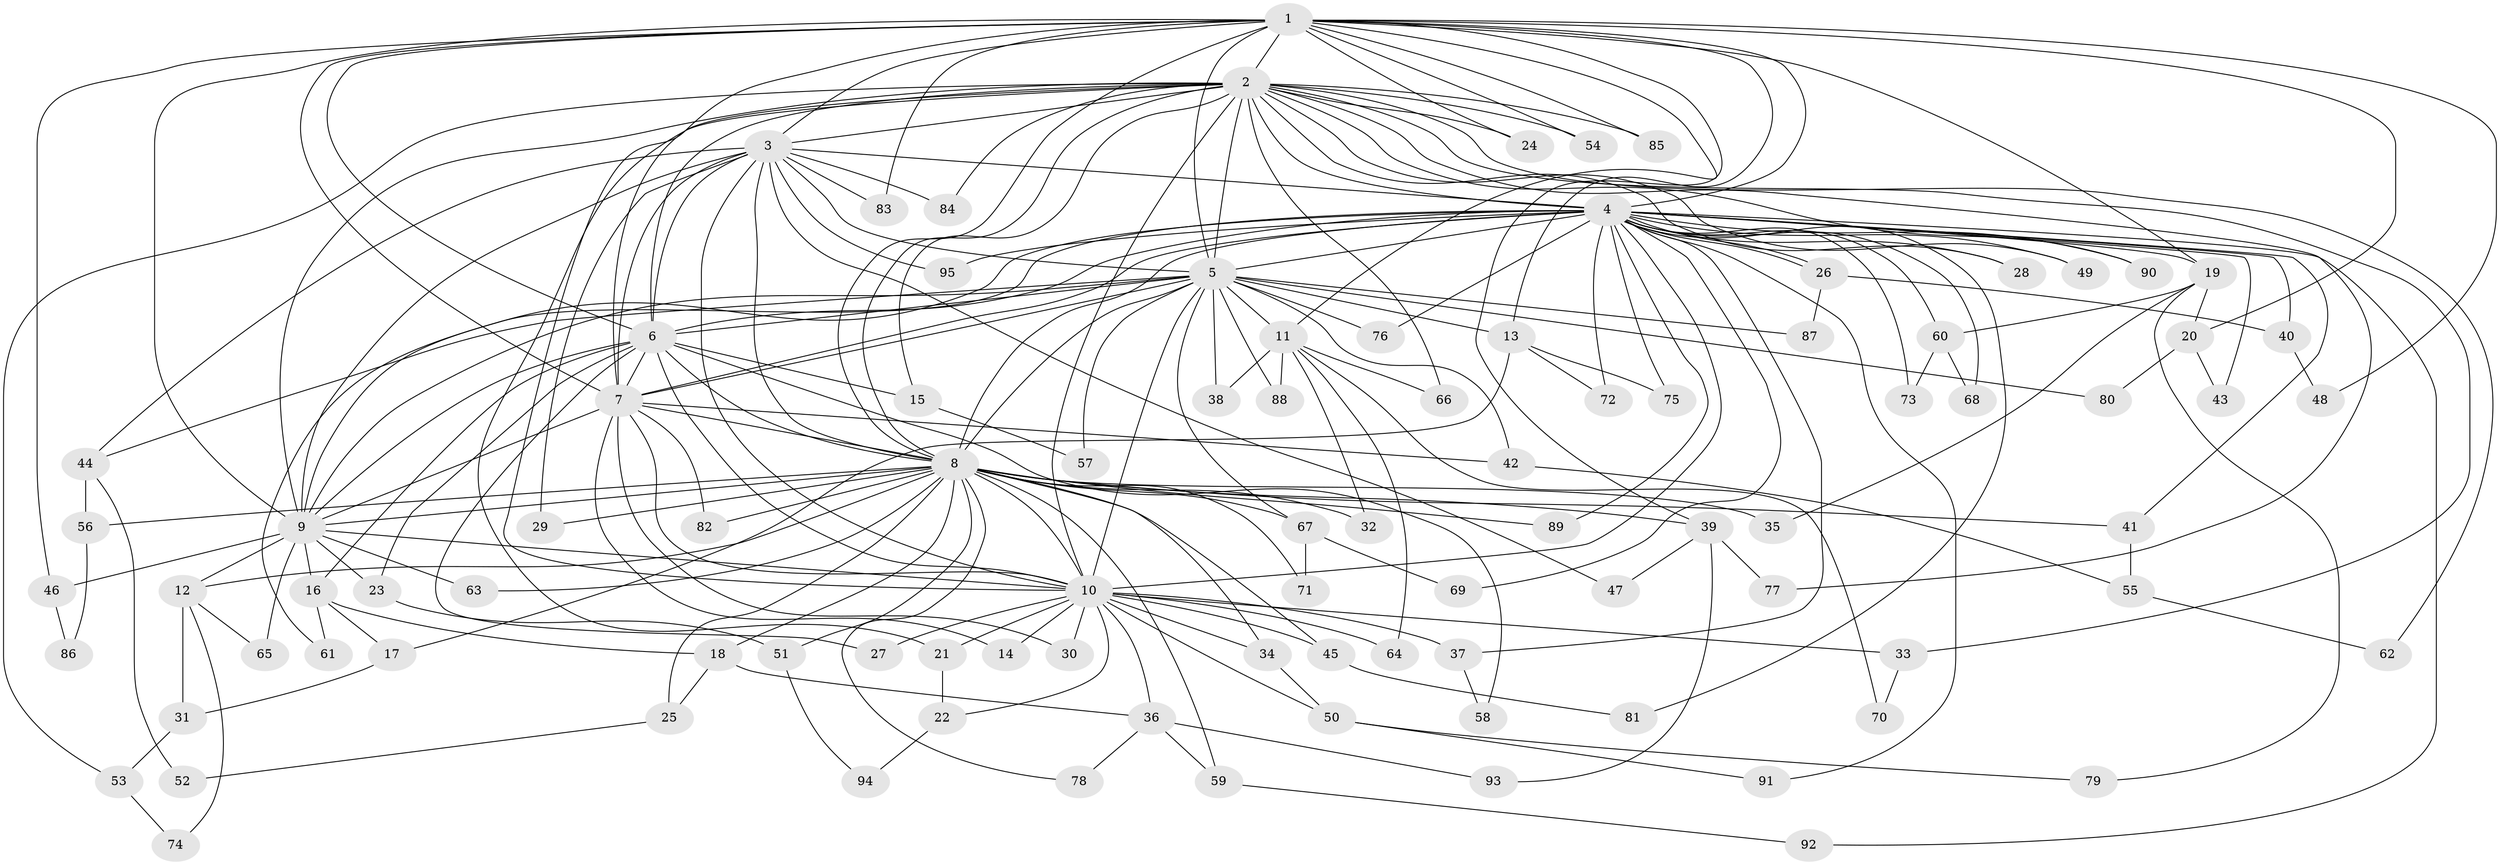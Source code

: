 // coarse degree distribution, {18: 0.014285714285714285, 21: 0.014285714285714285, 14: 0.02857142857142857, 30: 0.014285714285714285, 20: 0.02857142857142857, 13: 0.014285714285714285, 11: 0.014285714285714285, 25: 0.014285714285714285, 8: 0.014285714285714285, 5: 0.02857142857142857, 6: 0.02857142857142857, 2: 0.5, 3: 0.2, 7: 0.02857142857142857, 4: 0.05714285714285714}
// Generated by graph-tools (version 1.1) at 2025/41/03/06/25 10:41:42]
// undirected, 95 vertices, 215 edges
graph export_dot {
graph [start="1"]
  node [color=gray90,style=filled];
  1;
  2;
  3;
  4;
  5;
  6;
  7;
  8;
  9;
  10;
  11;
  12;
  13;
  14;
  15;
  16;
  17;
  18;
  19;
  20;
  21;
  22;
  23;
  24;
  25;
  26;
  27;
  28;
  29;
  30;
  31;
  32;
  33;
  34;
  35;
  36;
  37;
  38;
  39;
  40;
  41;
  42;
  43;
  44;
  45;
  46;
  47;
  48;
  49;
  50;
  51;
  52;
  53;
  54;
  55;
  56;
  57;
  58;
  59;
  60;
  61;
  62;
  63;
  64;
  65;
  66;
  67;
  68;
  69;
  70;
  71;
  72;
  73;
  74;
  75;
  76;
  77;
  78;
  79;
  80;
  81;
  82;
  83;
  84;
  85;
  86;
  87;
  88;
  89;
  90;
  91;
  92;
  93;
  94;
  95;
  1 -- 2;
  1 -- 3;
  1 -- 4;
  1 -- 5;
  1 -- 6;
  1 -- 7;
  1 -- 8;
  1 -- 9;
  1 -- 10;
  1 -- 11;
  1 -- 13;
  1 -- 19;
  1 -- 20;
  1 -- 24;
  1 -- 39;
  1 -- 46;
  1 -- 48;
  1 -- 54;
  1 -- 83;
  1 -- 85;
  2 -- 3;
  2 -- 4;
  2 -- 5;
  2 -- 6;
  2 -- 7;
  2 -- 8;
  2 -- 9;
  2 -- 10;
  2 -- 15;
  2 -- 21;
  2 -- 24;
  2 -- 28;
  2 -- 33;
  2 -- 49;
  2 -- 53;
  2 -- 54;
  2 -- 62;
  2 -- 66;
  2 -- 77;
  2 -- 84;
  2 -- 85;
  2 -- 90;
  3 -- 4;
  3 -- 5;
  3 -- 6;
  3 -- 7;
  3 -- 8;
  3 -- 9;
  3 -- 10;
  3 -- 29;
  3 -- 44;
  3 -- 47;
  3 -- 83;
  3 -- 84;
  3 -- 95;
  4 -- 5;
  4 -- 6;
  4 -- 7;
  4 -- 8;
  4 -- 9;
  4 -- 10;
  4 -- 19;
  4 -- 26;
  4 -- 26;
  4 -- 28;
  4 -- 37;
  4 -- 40;
  4 -- 41;
  4 -- 43;
  4 -- 49;
  4 -- 60;
  4 -- 61;
  4 -- 68;
  4 -- 69;
  4 -- 72;
  4 -- 73;
  4 -- 75;
  4 -- 76;
  4 -- 81;
  4 -- 89;
  4 -- 90;
  4 -- 91;
  4 -- 92;
  4 -- 95;
  5 -- 6;
  5 -- 7;
  5 -- 8;
  5 -- 9;
  5 -- 10;
  5 -- 11;
  5 -- 13;
  5 -- 38;
  5 -- 42;
  5 -- 44;
  5 -- 57;
  5 -- 67;
  5 -- 76;
  5 -- 80;
  5 -- 87;
  5 -- 88;
  6 -- 7;
  6 -- 8;
  6 -- 9;
  6 -- 10;
  6 -- 15;
  6 -- 16;
  6 -- 23;
  6 -- 27;
  6 -- 58;
  7 -- 8;
  7 -- 9;
  7 -- 10;
  7 -- 14;
  7 -- 30;
  7 -- 42;
  7 -- 82;
  8 -- 9;
  8 -- 10;
  8 -- 12;
  8 -- 18;
  8 -- 25;
  8 -- 29;
  8 -- 32;
  8 -- 34;
  8 -- 35;
  8 -- 39;
  8 -- 41;
  8 -- 45;
  8 -- 51;
  8 -- 56;
  8 -- 59;
  8 -- 63;
  8 -- 67;
  8 -- 71;
  8 -- 78;
  8 -- 82;
  8 -- 89;
  9 -- 10;
  9 -- 12;
  9 -- 16;
  9 -- 23;
  9 -- 46;
  9 -- 63;
  9 -- 65;
  10 -- 14;
  10 -- 21;
  10 -- 22;
  10 -- 27;
  10 -- 30;
  10 -- 33;
  10 -- 34;
  10 -- 36;
  10 -- 37;
  10 -- 45;
  10 -- 50;
  10 -- 64;
  11 -- 32;
  11 -- 38;
  11 -- 64;
  11 -- 66;
  11 -- 70;
  11 -- 88;
  12 -- 31;
  12 -- 65;
  12 -- 74;
  13 -- 17;
  13 -- 72;
  13 -- 75;
  15 -- 57;
  16 -- 17;
  16 -- 18;
  16 -- 61;
  17 -- 31;
  18 -- 25;
  18 -- 36;
  19 -- 20;
  19 -- 35;
  19 -- 60;
  19 -- 79;
  20 -- 43;
  20 -- 80;
  21 -- 22;
  22 -- 94;
  23 -- 51;
  25 -- 52;
  26 -- 40;
  26 -- 87;
  31 -- 53;
  33 -- 70;
  34 -- 50;
  36 -- 59;
  36 -- 78;
  36 -- 93;
  37 -- 58;
  39 -- 47;
  39 -- 77;
  39 -- 93;
  40 -- 48;
  41 -- 55;
  42 -- 55;
  44 -- 52;
  44 -- 56;
  45 -- 81;
  46 -- 86;
  50 -- 79;
  50 -- 91;
  51 -- 94;
  53 -- 74;
  55 -- 62;
  56 -- 86;
  59 -- 92;
  60 -- 68;
  60 -- 73;
  67 -- 69;
  67 -- 71;
}

